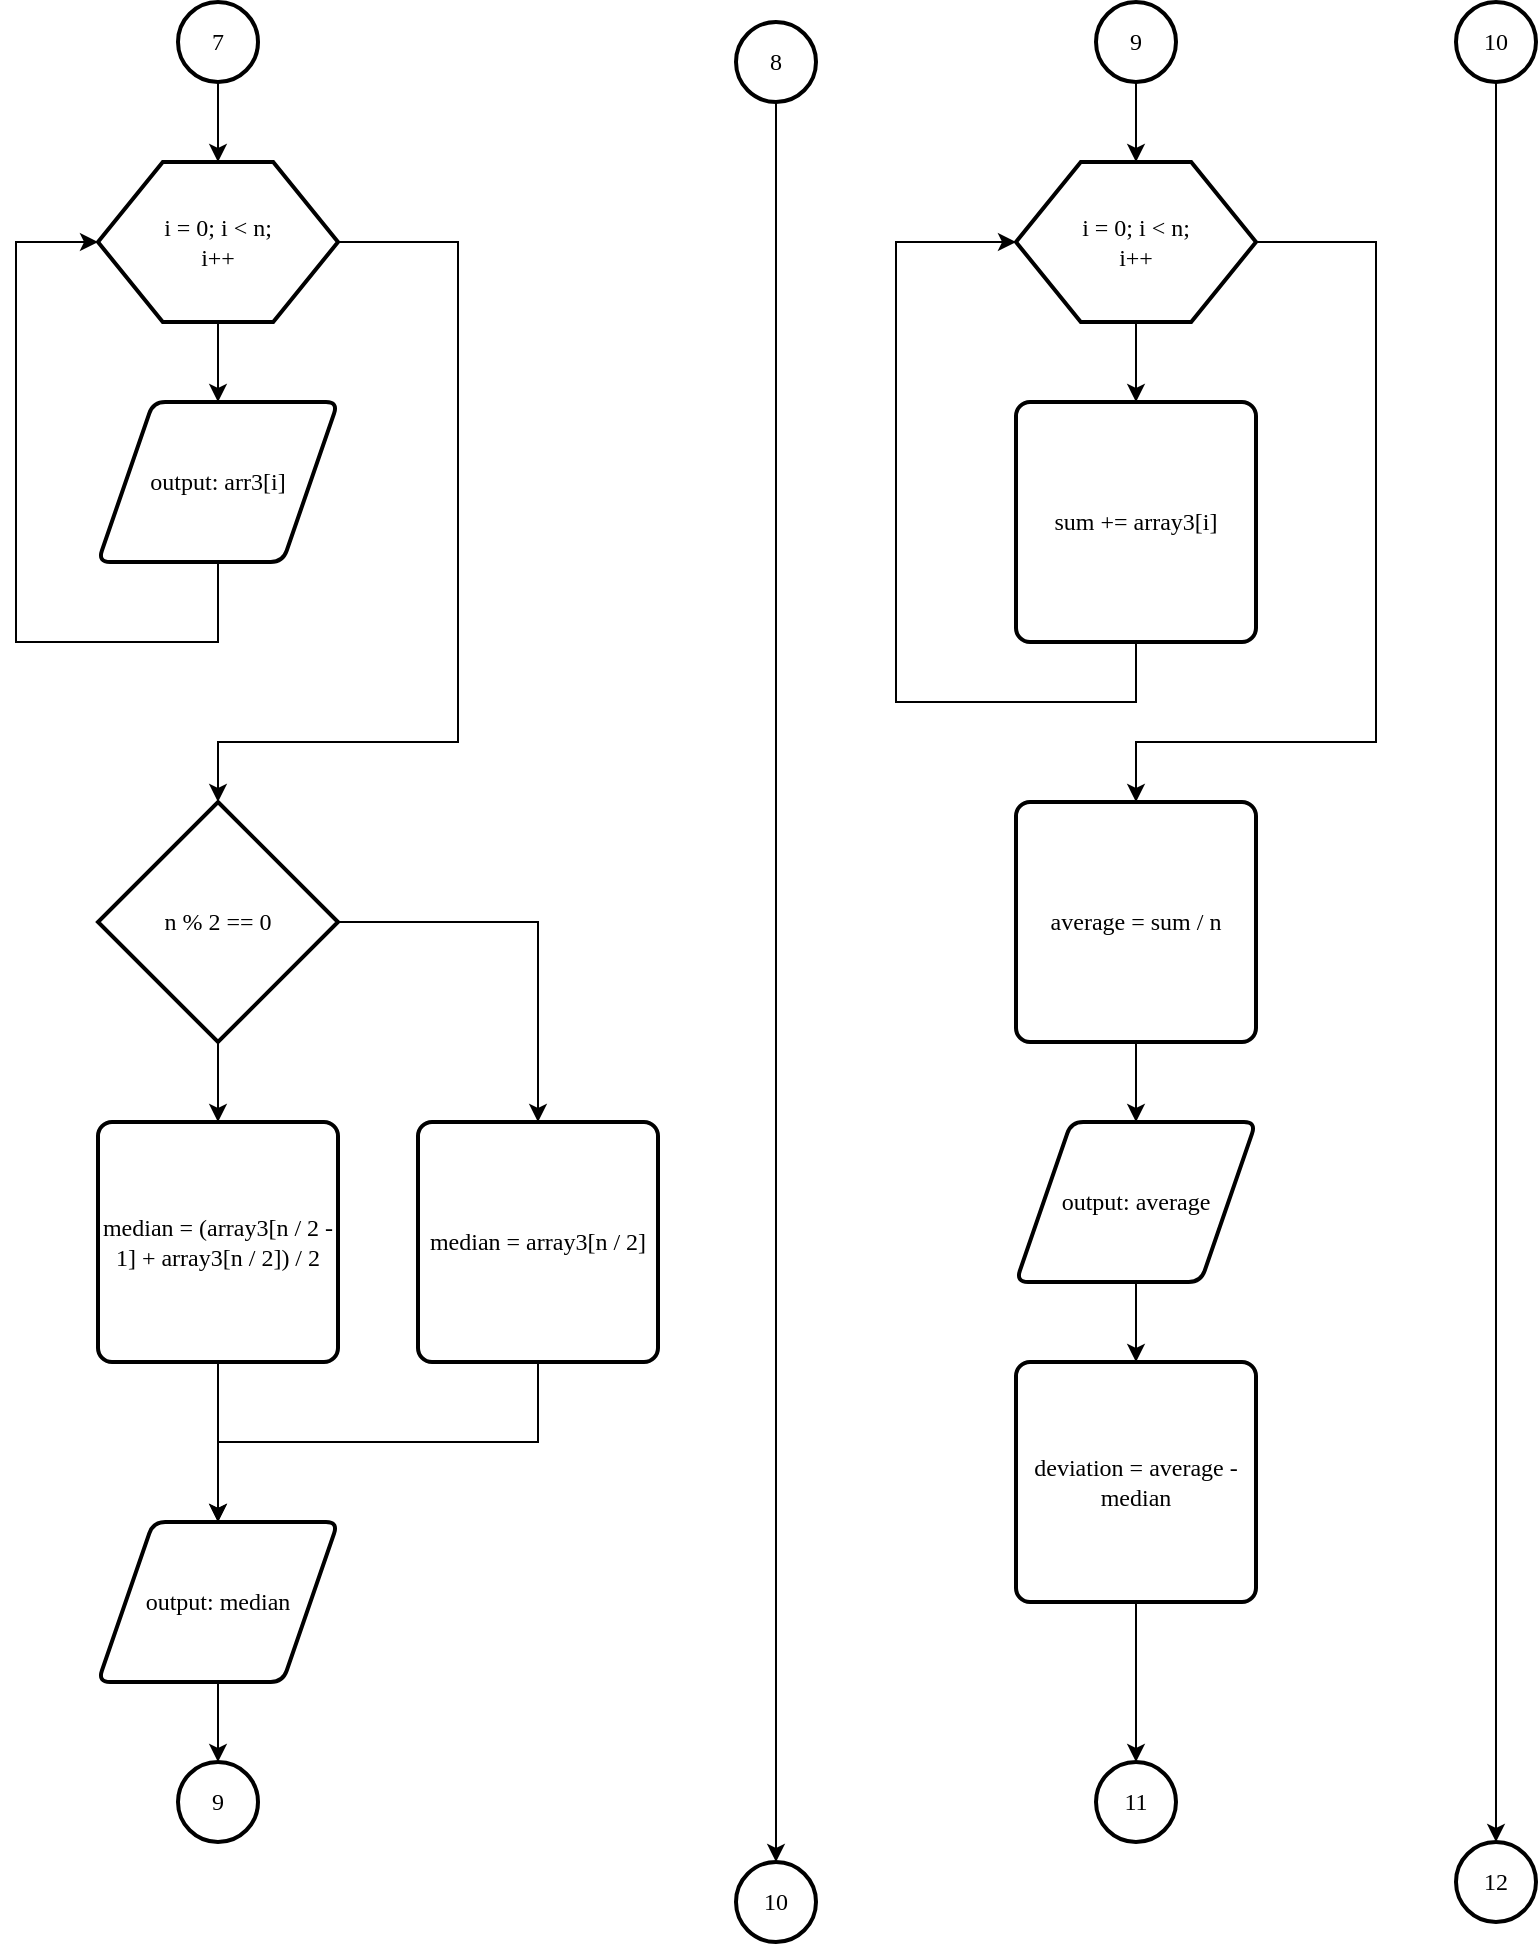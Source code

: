 <mxfile version="24.8.4">
  <diagram name="Страница — 1" id="9-88pNto0MVywv8xOLnU">
    <mxGraphModel dx="279" dy="611" grid="1" gridSize="10" guides="1" tooltips="1" connect="1" arrows="1" fold="1" page="1" pageScale="1" pageWidth="827" pageHeight="1169" math="0" shadow="0">
      <root>
        <mxCell id="0" />
        <mxCell id="1" parent="0" />
        <mxCell id="L-YDoEw10LeJiXnZSXbn-1" value="" style="verticalLabelPosition=bottom;verticalAlign=top;html=1;shape=hexagon;perimeter=hexagonPerimeter2;arcSize=6;size=0.27;strokeWidth=2;fontFamily=Times New Roman;fontSize=12;" parent="1" vertex="1">
          <mxGeometry x="902" y="120" width="120" height="80" as="geometry" />
        </mxCell>
        <mxCell id="L-YDoEw10LeJiXnZSXbn-2" value="" style="endArrow=classic;html=1;rounded=0;exitX=0.5;exitY=1;exitDx=0;exitDy=0;entryX=0.5;entryY=0;entryDx=0;entryDy=0;fontFamily=Times New Roman;fontSize=12;" parent="1" source="L-YDoEw10LeJiXnZSXbn-1" target="L-YDoEw10LeJiXnZSXbn-39" edge="1">
          <mxGeometry width="50" height="50" relative="1" as="geometry">
            <mxPoint x="972" y="90" as="sourcePoint" />
            <mxPoint x="962" y="240" as="targetPoint" />
          </mxGeometry>
        </mxCell>
        <mxCell id="L-YDoEw10LeJiXnZSXbn-3" value="" style="endArrow=classic;html=1;rounded=0;exitX=0.5;exitY=1;exitDx=0;exitDy=0;entryX=0;entryY=0.5;entryDx=0;entryDy=0;fontFamily=Times New Roman;fontSize=12;" parent="1" source="L-YDoEw10LeJiXnZSXbn-39" target="L-YDoEw10LeJiXnZSXbn-1" edge="1">
          <mxGeometry width="50" height="50" relative="1" as="geometry">
            <mxPoint x="962" y="360" as="sourcePoint" />
            <mxPoint x="972" y="250" as="targetPoint" />
            <Array as="points">
              <mxPoint x="962" y="360" />
              <mxPoint x="861" y="360" />
              <mxPoint x="861" y="160" />
            </Array>
          </mxGeometry>
        </mxCell>
        <mxCell id="L-YDoEw10LeJiXnZSXbn-4" value="" style="endArrow=classic;html=1;rounded=0;exitX=1;exitY=0.5;exitDx=0;exitDy=0;entryX=0.5;entryY=0;entryDx=0;entryDy=0;entryPerimeter=0;fontFamily=Times New Roman;fontSize=12;" parent="1" source="L-YDoEw10LeJiXnZSXbn-1" target="L-YDoEw10LeJiXnZSXbn-7" edge="1">
          <mxGeometry width="50" height="50" relative="1" as="geometry">
            <mxPoint x="972" y="210" as="sourcePoint" />
            <mxPoint x="992" y="430" as="targetPoint" />
            <Array as="points">
              <mxPoint x="1082" y="160" />
              <mxPoint x="1082" y="410" />
              <mxPoint x="962" y="410" />
            </Array>
          </mxGeometry>
        </mxCell>
        <mxCell id="L-YDoEw10LeJiXnZSXbn-5" value="7" style="strokeWidth=2;html=1;shape=mxgraph.flowchart.start_2;whiteSpace=wrap;fontFamily=Times New Roman;fontSize=12;" parent="1" vertex="1">
          <mxGeometry x="942" y="40" width="40" height="40" as="geometry" />
        </mxCell>
        <mxCell id="L-YDoEw10LeJiXnZSXbn-6" value="" style="endArrow=classic;html=1;rounded=0;exitX=0.5;exitY=1;exitDx=0;exitDy=0;entryX=0.5;entryY=0;entryDx=0;entryDy=0;exitPerimeter=0;fontFamily=Times New Roman;fontSize=12;" parent="1" source="L-YDoEw10LeJiXnZSXbn-5" target="L-YDoEw10LeJiXnZSXbn-1" edge="1">
          <mxGeometry width="50" height="50" relative="1" as="geometry">
            <mxPoint x="972" y="210" as="sourcePoint" />
            <mxPoint x="972" y="250" as="targetPoint" />
          </mxGeometry>
        </mxCell>
        <mxCell id="L-YDoEw10LeJiXnZSXbn-7" value="n % 2 == 0" style="strokeWidth=2;html=1;shape=mxgraph.flowchart.decision;whiteSpace=wrap;fontFamily=Times New Roman;fontSize=12;" parent="1" vertex="1">
          <mxGeometry x="902" y="440" width="120" height="120" as="geometry" />
        </mxCell>
        <mxCell id="L-YDoEw10LeJiXnZSXbn-8" value="median = (array3[n / 2 - 1] + array3[n / 2]) / 2" style="rounded=1;whiteSpace=wrap;html=1;absoluteArcSize=1;arcSize=14;strokeWidth=2;fontFamily=Times New Roman;fontSize=12;" parent="1" vertex="1">
          <mxGeometry x="902" y="600" width="120" height="120" as="geometry" />
        </mxCell>
        <mxCell id="L-YDoEw10LeJiXnZSXbn-9" value="median = array3[n / 2]" style="rounded=1;whiteSpace=wrap;html=1;absoluteArcSize=1;arcSize=14;strokeWidth=2;fontFamily=Times New Roman;fontSize=12;" parent="1" vertex="1">
          <mxGeometry x="1062" y="600" width="120" height="120" as="geometry" />
        </mxCell>
        <mxCell id="L-YDoEw10LeJiXnZSXbn-10" value="output: median" style="shape=parallelogram;html=1;strokeWidth=2;perimeter=parallelogramPerimeter;whiteSpace=wrap;rounded=1;arcSize=12;size=0.23;fontFamily=Times New Roman;fontSize=12;" parent="1" vertex="1">
          <mxGeometry x="902" y="800" width="120" height="80" as="geometry" />
        </mxCell>
        <mxCell id="L-YDoEw10LeJiXnZSXbn-11" value="" style="endArrow=classic;html=1;rounded=0;exitX=0.5;exitY=1;exitDx=0;exitDy=0;entryX=0.5;entryY=0;entryDx=0;entryDy=0;entryPerimeter=0;fontFamily=Times New Roman;fontSize=12;" parent="1" source="L-YDoEw10LeJiXnZSXbn-10" target="L-YDoEw10LeJiXnZSXbn-12" edge="1">
          <mxGeometry width="50" height="50" relative="1" as="geometry">
            <mxPoint x="1122" y="660" as="sourcePoint" />
            <mxPoint x="1172" y="610" as="targetPoint" />
          </mxGeometry>
        </mxCell>
        <mxCell id="L-YDoEw10LeJiXnZSXbn-12" value="9" style="strokeWidth=2;html=1;shape=mxgraph.flowchart.start_2;whiteSpace=wrap;fontFamily=Times New Roman;fontSize=12;" parent="1" vertex="1">
          <mxGeometry x="942" y="920" width="40" height="40" as="geometry" />
        </mxCell>
        <mxCell id="L-YDoEw10LeJiXnZSXbn-13" value="" style="endArrow=classic;html=1;rounded=0;exitX=0.5;exitY=1;exitDx=0;exitDy=0;exitPerimeter=0;entryX=0.5;entryY=0;entryDx=0;entryDy=0;fontFamily=Times New Roman;fontSize=12;" parent="1" source="L-YDoEw10LeJiXnZSXbn-7" target="L-YDoEw10LeJiXnZSXbn-8" edge="1">
          <mxGeometry width="50" height="50" relative="1" as="geometry">
            <mxPoint x="842" y="640" as="sourcePoint" />
            <mxPoint x="892" y="590" as="targetPoint" />
          </mxGeometry>
        </mxCell>
        <mxCell id="L-YDoEw10LeJiXnZSXbn-14" value="" style="endArrow=classic;html=1;rounded=0;exitX=1;exitY=0.5;exitDx=0;exitDy=0;exitPerimeter=0;entryX=0.5;entryY=0;entryDx=0;entryDy=0;fontFamily=Times New Roman;fontSize=12;" parent="1" source="L-YDoEw10LeJiXnZSXbn-7" target="L-YDoEw10LeJiXnZSXbn-9" edge="1">
          <mxGeometry width="50" height="50" relative="1" as="geometry">
            <mxPoint x="972" y="570" as="sourcePoint" />
            <mxPoint x="972" y="610" as="targetPoint" />
            <Array as="points">
              <mxPoint x="1122" y="500" />
            </Array>
          </mxGeometry>
        </mxCell>
        <mxCell id="L-YDoEw10LeJiXnZSXbn-15" value="" style="endArrow=classic;html=1;rounded=0;exitX=0.5;exitY=1;exitDx=0;exitDy=0;entryX=0.5;entryY=0;entryDx=0;entryDy=0;fontFamily=Times New Roman;fontSize=12;" parent="1" source="L-YDoEw10LeJiXnZSXbn-8" target="L-YDoEw10LeJiXnZSXbn-10" edge="1">
          <mxGeometry width="50" height="50" relative="1" as="geometry">
            <mxPoint x="842" y="640" as="sourcePoint" />
            <mxPoint x="892" y="590" as="targetPoint" />
          </mxGeometry>
        </mxCell>
        <mxCell id="L-YDoEw10LeJiXnZSXbn-16" value="" style="endArrow=classic;html=1;rounded=0;exitX=0.5;exitY=1;exitDx=0;exitDy=0;entryX=0.5;entryY=0;entryDx=0;entryDy=0;fontFamily=Times New Roman;fontSize=12;" parent="1" source="L-YDoEw10LeJiXnZSXbn-9" target="L-YDoEw10LeJiXnZSXbn-10" edge="1">
          <mxGeometry width="50" height="50" relative="1" as="geometry">
            <mxPoint x="972" y="730" as="sourcePoint" />
            <mxPoint x="972" y="810" as="targetPoint" />
            <Array as="points">
              <mxPoint x="1122" y="760" />
              <mxPoint x="962" y="760" />
            </Array>
          </mxGeometry>
        </mxCell>
        <mxCell id="L-YDoEw10LeJiXnZSXbn-17" value="" style="verticalLabelPosition=bottom;verticalAlign=top;html=1;shape=hexagon;perimeter=hexagonPerimeter2;arcSize=6;size=0.27;strokeWidth=2;fontFamily=Times New Roman;fontSize=12;" parent="1" vertex="1">
          <mxGeometry x="1361" y="120" width="120" height="80" as="geometry" />
        </mxCell>
        <mxCell id="L-YDoEw10LeJiXnZSXbn-18" value="sum += array3[i]" style="rounded=1;whiteSpace=wrap;html=1;absoluteArcSize=1;arcSize=14;strokeWidth=2;fontFamily=Times New Roman;fontSize=12;" parent="1" vertex="1">
          <mxGeometry x="1361" y="240" width="120" height="120" as="geometry" />
        </mxCell>
        <mxCell id="L-YDoEw10LeJiXnZSXbn-19" value="" style="endArrow=classic;html=1;rounded=0;exitX=0.5;exitY=1;exitDx=0;exitDy=0;entryX=0.5;entryY=0;entryDx=0;entryDy=0;fontFamily=Times New Roman;fontSize=12;" parent="1" source="L-YDoEw10LeJiXnZSXbn-17" target="L-YDoEw10LeJiXnZSXbn-18" edge="1">
          <mxGeometry width="50" height="50" relative="1" as="geometry">
            <mxPoint x="1431" y="90" as="sourcePoint" />
            <mxPoint x="1431" y="130" as="targetPoint" />
          </mxGeometry>
        </mxCell>
        <mxCell id="L-YDoEw10LeJiXnZSXbn-20" value="" style="endArrow=classic;html=1;rounded=0;exitX=0.5;exitY=1;exitDx=0;exitDy=0;entryX=0;entryY=0.5;entryDx=0;entryDy=0;fontFamily=Times New Roman;fontSize=12;" parent="1" source="L-YDoEw10LeJiXnZSXbn-18" target="L-YDoEw10LeJiXnZSXbn-17" edge="1">
          <mxGeometry width="50" height="50" relative="1" as="geometry">
            <mxPoint x="1431" y="210" as="sourcePoint" />
            <mxPoint x="1431" y="250" as="targetPoint" />
            <Array as="points">
              <mxPoint x="1421" y="390" />
              <mxPoint x="1301" y="390" />
              <mxPoint x="1301" y="160" />
            </Array>
          </mxGeometry>
        </mxCell>
        <mxCell id="L-YDoEw10LeJiXnZSXbn-21" value="" style="endArrow=classic;html=1;rounded=0;exitX=1;exitY=0.5;exitDx=0;exitDy=0;entryX=0.5;entryY=0;entryDx=0;entryDy=0;fontFamily=Times New Roman;fontSize=12;" parent="1" source="L-YDoEw10LeJiXnZSXbn-17" target="L-YDoEw10LeJiXnZSXbn-24" edge="1">
          <mxGeometry width="50" height="50" relative="1" as="geometry">
            <mxPoint x="1431" y="210" as="sourcePoint" />
            <mxPoint x="1441" y="430" as="targetPoint" />
            <Array as="points">
              <mxPoint x="1541" y="160" />
              <mxPoint x="1541" y="410" />
              <mxPoint x="1421" y="410" />
            </Array>
          </mxGeometry>
        </mxCell>
        <mxCell id="L-YDoEw10LeJiXnZSXbn-22" value="9" style="strokeWidth=2;html=1;shape=mxgraph.flowchart.start_2;whiteSpace=wrap;fontFamily=Times New Roman;fontSize=12;" parent="1" vertex="1">
          <mxGeometry x="1401" y="40" width="40" height="40" as="geometry" />
        </mxCell>
        <mxCell id="L-YDoEw10LeJiXnZSXbn-23" value="" style="endArrow=classic;html=1;rounded=0;exitX=0.5;exitY=1;exitDx=0;exitDy=0;entryX=0.5;entryY=0;entryDx=0;entryDy=0;exitPerimeter=0;fontFamily=Times New Roman;fontSize=12;" parent="1" source="L-YDoEw10LeJiXnZSXbn-22" target="L-YDoEw10LeJiXnZSXbn-17" edge="1">
          <mxGeometry width="50" height="50" relative="1" as="geometry">
            <mxPoint x="1431" y="210" as="sourcePoint" />
            <mxPoint x="1431" y="250" as="targetPoint" />
          </mxGeometry>
        </mxCell>
        <mxCell id="L-YDoEw10LeJiXnZSXbn-24" value="average = sum / n" style="rounded=1;whiteSpace=wrap;html=1;absoluteArcSize=1;arcSize=14;strokeWidth=2;fontFamily=Times New Roman;fontSize=12;" parent="1" vertex="1">
          <mxGeometry x="1361" y="440" width="120" height="120" as="geometry" />
        </mxCell>
        <mxCell id="L-YDoEw10LeJiXnZSXbn-25" value="output: average" style="shape=parallelogram;html=1;strokeWidth=2;perimeter=parallelogramPerimeter;whiteSpace=wrap;rounded=1;arcSize=12;size=0.23;fontFamily=Times New Roman;fontSize=12;" parent="1" vertex="1">
          <mxGeometry x="1361" y="600" width="120" height="80" as="geometry" />
        </mxCell>
        <mxCell id="L-YDoEw10LeJiXnZSXbn-26" value="" style="endArrow=classic;html=1;rounded=0;exitX=0.5;exitY=1;exitDx=0;exitDy=0;entryX=0.5;entryY=0;entryDx=0;entryDy=0;fontFamily=Times New Roman;fontSize=12;" parent="1" source="L-YDoEw10LeJiXnZSXbn-25" target="L-YDoEw10LeJiXnZSXbn-28" edge="1">
          <mxGeometry width="50" height="50" relative="1" as="geometry">
            <mxPoint x="1581" y="500" as="sourcePoint" />
            <mxPoint x="1431" y="740" as="targetPoint" />
          </mxGeometry>
        </mxCell>
        <mxCell id="L-YDoEw10LeJiXnZSXbn-27" value="" style="endArrow=classic;html=1;rounded=0;entryX=0.5;entryY=0;entryDx=0;entryDy=0;exitX=0.5;exitY=1;exitDx=0;exitDy=0;fontFamily=Times New Roman;fontSize=12;" parent="1" source="L-YDoEw10LeJiXnZSXbn-24" target="L-YDoEw10LeJiXnZSXbn-25" edge="1">
          <mxGeometry width="50" height="50" relative="1" as="geometry">
            <mxPoint x="1431" y="580" as="sourcePoint" />
            <mxPoint x="1351" y="430" as="targetPoint" />
          </mxGeometry>
        </mxCell>
        <mxCell id="L-YDoEw10LeJiXnZSXbn-28" value="deviation = average - median" style="rounded=1;whiteSpace=wrap;html=1;absoluteArcSize=1;arcSize=14;strokeWidth=2;fontFamily=Times New Roman;fontSize=12;" parent="1" vertex="1">
          <mxGeometry x="1361" y="720" width="120" height="120" as="geometry" />
        </mxCell>
        <mxCell id="L-YDoEw10LeJiXnZSXbn-29" value="" style="endArrow=classic;html=1;rounded=0;exitX=0.5;exitY=1;exitDx=0;exitDy=0;entryX=0.5;entryY=0;entryDx=0;entryDy=0;entryPerimeter=0;fontFamily=Times New Roman;fontSize=12;" parent="1" source="L-YDoEw10LeJiXnZSXbn-28" target="L-YDoEw10LeJiXnZSXbn-30" edge="1">
          <mxGeometry width="50" height="50" relative="1" as="geometry">
            <mxPoint x="1431" y="900" as="sourcePoint" />
            <mxPoint x="1461" y="900" as="targetPoint" />
          </mxGeometry>
        </mxCell>
        <mxCell id="L-YDoEw10LeJiXnZSXbn-30" value="11" style="strokeWidth=2;html=1;shape=mxgraph.flowchart.start_2;whiteSpace=wrap;fontFamily=Times New Roman;fontSize=12;" parent="1" vertex="1">
          <mxGeometry x="1401" y="920" width="40" height="40" as="geometry" />
        </mxCell>
        <mxCell id="L-YDoEw10LeJiXnZSXbn-31" value="8" style="strokeWidth=2;html=1;shape=mxgraph.flowchart.start_2;whiteSpace=wrap;fontFamily=Times New Roman;fontSize=12;" parent="1" vertex="1">
          <mxGeometry x="1221" y="50" width="40" height="40" as="geometry" />
        </mxCell>
        <mxCell id="L-YDoEw10LeJiXnZSXbn-32" value="10" style="strokeWidth=2;html=1;shape=mxgraph.flowchart.start_2;whiteSpace=wrap;fontFamily=Times New Roman;fontSize=12;" parent="1" vertex="1">
          <mxGeometry x="1221" y="970" width="40" height="40" as="geometry" />
        </mxCell>
        <mxCell id="L-YDoEw10LeJiXnZSXbn-33" value="" style="endArrow=classic;html=1;rounded=0;exitX=0.5;exitY=1;exitDx=0;exitDy=0;exitPerimeter=0;entryX=0.5;entryY=0;entryDx=0;entryDy=0;entryPerimeter=0;fontFamily=Times New Roman;fontSize=12;" parent="1" source="L-YDoEw10LeJiXnZSXbn-31" target="L-YDoEw10LeJiXnZSXbn-32" edge="1">
          <mxGeometry width="50" height="50" relative="1" as="geometry">
            <mxPoint x="1411" y="570" as="sourcePoint" />
            <mxPoint x="1461" y="520" as="targetPoint" />
          </mxGeometry>
        </mxCell>
        <mxCell id="L-YDoEw10LeJiXnZSXbn-34" value="10" style="strokeWidth=2;html=1;shape=mxgraph.flowchart.start_2;whiteSpace=wrap;fontFamily=Times New Roman;fontSize=12;" parent="1" vertex="1">
          <mxGeometry x="1581" y="40" width="40" height="40" as="geometry" />
        </mxCell>
        <mxCell id="L-YDoEw10LeJiXnZSXbn-35" value="12" style="strokeWidth=2;html=1;shape=mxgraph.flowchart.start_2;whiteSpace=wrap;fontFamily=Times New Roman;fontSize=12;" parent="1" vertex="1">
          <mxGeometry x="1581" y="960" width="40" height="40" as="geometry" />
        </mxCell>
        <mxCell id="L-YDoEw10LeJiXnZSXbn-36" value="" style="endArrow=classic;html=1;rounded=0;exitX=0.5;exitY=1;exitDx=0;exitDy=0;exitPerimeter=0;entryX=0.5;entryY=0;entryDx=0;entryDy=0;entryPerimeter=0;fontFamily=Times New Roman;fontSize=12;" parent="1" source="L-YDoEw10LeJiXnZSXbn-34" target="L-YDoEw10LeJiXnZSXbn-35" edge="1">
          <mxGeometry width="50" height="50" relative="1" as="geometry">
            <mxPoint x="1771" y="560" as="sourcePoint" />
            <mxPoint x="1821" y="510" as="targetPoint" />
          </mxGeometry>
        </mxCell>
        <mxCell id="L-YDoEw10LeJiXnZSXbn-37" value="i = 0; i &amp;lt; n;&lt;div style=&quot;font-size: 12px;&quot;&gt;i++&lt;/div&gt;" style="text;html=1;align=center;verticalAlign=middle;whiteSpace=wrap;rounded=0;fontFamily=Times New Roman;fontSize=12;" parent="1" vertex="1">
          <mxGeometry x="902" y="120" width="120" height="80" as="geometry" />
        </mxCell>
        <mxCell id="L-YDoEw10LeJiXnZSXbn-38" value="i = 0; i &amp;lt; n;&lt;div style=&quot;font-size: 12px;&quot;&gt;i++&lt;/div&gt;" style="text;html=1;align=center;verticalAlign=middle;whiteSpace=wrap;rounded=0;fontFamily=Times New Roman;fontSize=12;" parent="1" vertex="1">
          <mxGeometry x="1361" y="120" width="120" height="80" as="geometry" />
        </mxCell>
        <mxCell id="L-YDoEw10LeJiXnZSXbn-39" value="output: arr3[i]" style="shape=parallelogram;html=1;strokeWidth=2;perimeter=parallelogramPerimeter;whiteSpace=wrap;rounded=1;arcSize=12;size=0.23;fontFamily=Times New Roman;fontSize=12;" parent="1" vertex="1">
          <mxGeometry x="902" y="240" width="120" height="80" as="geometry" />
        </mxCell>
      </root>
    </mxGraphModel>
  </diagram>
</mxfile>
